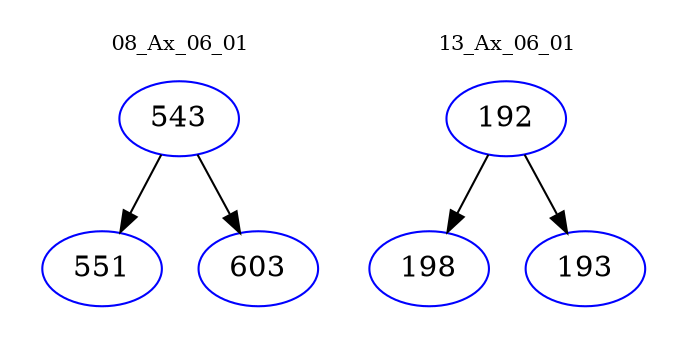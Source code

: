 digraph{
subgraph cluster_0 {
color = white
label = "08_Ax_06_01";
fontsize=10;
T0_543 [label="543", color="blue"]
T0_543 -> T0_551 [color="black"]
T0_551 [label="551", color="blue"]
T0_543 -> T0_603 [color="black"]
T0_603 [label="603", color="blue"]
}
subgraph cluster_1 {
color = white
label = "13_Ax_06_01";
fontsize=10;
T1_192 [label="192", color="blue"]
T1_192 -> T1_198 [color="black"]
T1_198 [label="198", color="blue"]
T1_192 -> T1_193 [color="black"]
T1_193 [label="193", color="blue"]
}
}

